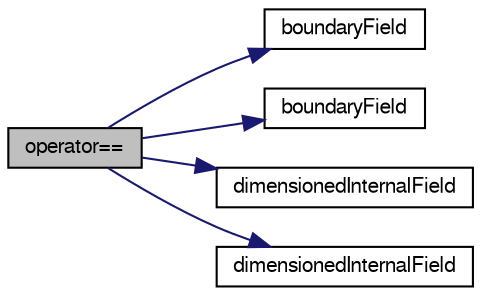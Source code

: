 digraph "operator=="
{
  bgcolor="transparent";
  edge [fontname="FreeSans",fontsize="10",labelfontname="FreeSans",labelfontsize="10"];
  node [fontname="FreeSans",fontsize="10",shape=record];
  rankdir="LR";
  Node1 [label="operator==",height=0.2,width=0.4,color="black", fillcolor="grey75", style="filled" fontcolor="black"];
  Node1 -> Node2 [color="midnightblue",fontsize="10",style="solid",fontname="FreeSans"];
  Node2 [label="boundaryField",height=0.2,width=0.4,color="black",URL="$a02894.html#af35a1c5ba76390fcc2774abb70b4252d"];
  Node1 -> Node3 [color="midnightblue",fontsize="10",style="solid",fontname="FreeSans"];
  Node3 [label="boundaryField",height=0.2,width=0.4,color="black",URL="$a00896.html#a3c6c1a789b48ea0c5e8bff64f9c14f2d",tooltip="Return reference to GeometricBoundaryField. "];
  Node1 -> Node4 [color="midnightblue",fontsize="10",style="solid",fontname="FreeSans"];
  Node4 [label="dimensionedInternalField",height=0.2,width=0.4,color="black",URL="$a03034.html#a942cd19121a46cdc649099eb27c74b18"];
  Node1 -> Node5 [color="midnightblue",fontsize="10",style="solid",fontname="FreeSans"];
  Node5 [label="dimensionedInternalField",height=0.2,width=0.4,color="black",URL="$a00896.html#a92f45aec34e72d1a1d892e79e99766a7",tooltip="Return dimensioned internal field. "];
}
